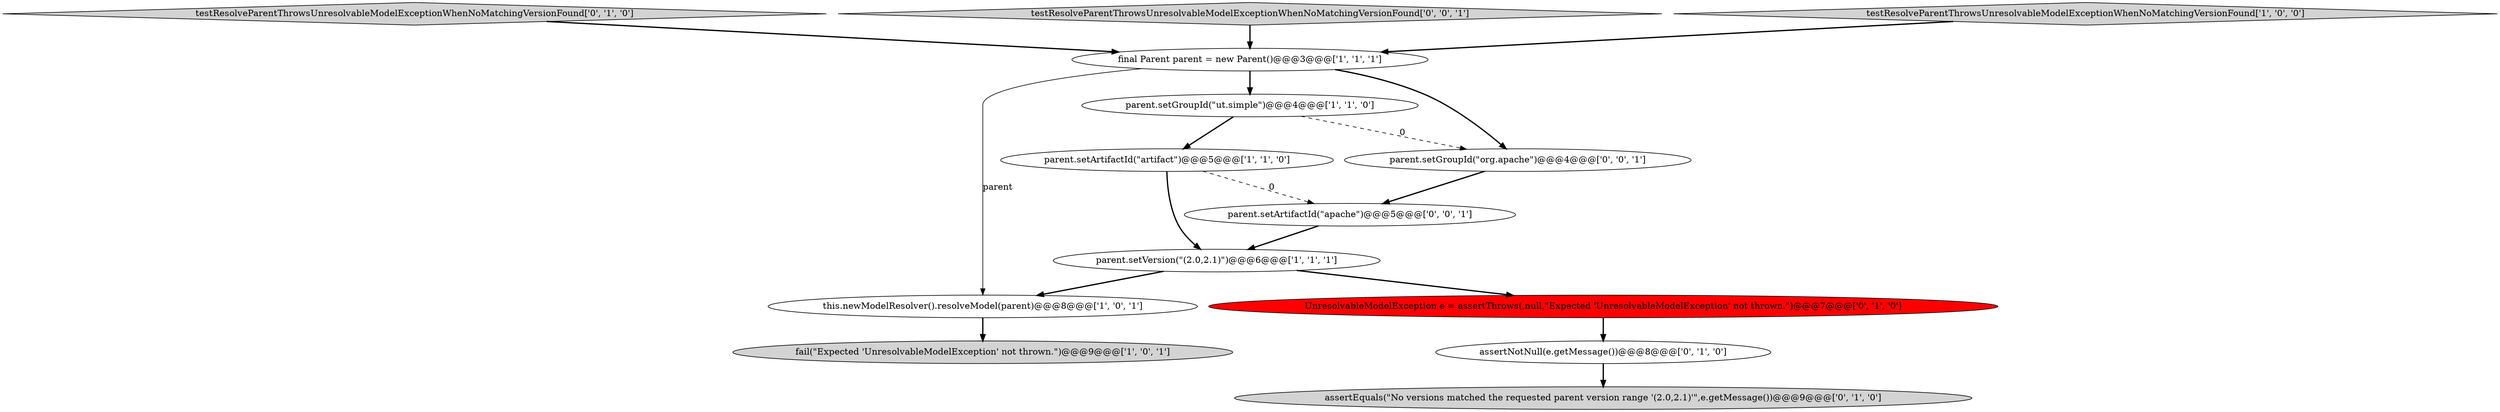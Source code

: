 digraph {
6 [style = filled, label = "parent.setGroupId(\"ut.simple\")@@@4@@@['1', '1', '0']", fillcolor = white, shape = ellipse image = "AAA0AAABBB1BBB"];
2 [style = filled, label = "final Parent parent = new Parent()@@@3@@@['1', '1', '1']", fillcolor = white, shape = ellipse image = "AAA0AAABBB1BBB"];
7 [style = filled, label = "testResolveParentThrowsUnresolvableModelExceptionWhenNoMatchingVersionFound['0', '1', '0']", fillcolor = lightgray, shape = diamond image = "AAA0AAABBB2BBB"];
10 [style = filled, label = "assertNotNull(e.getMessage())@@@8@@@['0', '1', '0']", fillcolor = white, shape = ellipse image = "AAA0AAABBB2BBB"];
0 [style = filled, label = "parent.setArtifactId(\"artifact\")@@@5@@@['1', '1', '0']", fillcolor = white, shape = ellipse image = "AAA0AAABBB1BBB"];
1 [style = filled, label = "this.newModelResolver().resolveModel(parent)@@@8@@@['1', '0', '1']", fillcolor = white, shape = ellipse image = "AAA0AAABBB1BBB"];
13 [style = filled, label = "parent.setArtifactId(\"apache\")@@@5@@@['0', '0', '1']", fillcolor = white, shape = ellipse image = "AAA0AAABBB3BBB"];
9 [style = filled, label = "assertEquals(\"No versions matched the requested parent version range '(2.0,2.1)'\",e.getMessage())@@@9@@@['0', '1', '0']", fillcolor = lightgray, shape = ellipse image = "AAA0AAABBB2BBB"];
4 [style = filled, label = "parent.setVersion(\"(2.0,2.1)\")@@@6@@@['1', '1', '1']", fillcolor = white, shape = ellipse image = "AAA0AAABBB1BBB"];
11 [style = filled, label = "testResolveParentThrowsUnresolvableModelExceptionWhenNoMatchingVersionFound['0', '0', '1']", fillcolor = lightgray, shape = diamond image = "AAA0AAABBB3BBB"];
3 [style = filled, label = "fail(\"Expected 'UnresolvableModelException' not thrown.\")@@@9@@@['1', '0', '1']", fillcolor = lightgray, shape = ellipse image = "AAA0AAABBB1BBB"];
8 [style = filled, label = "UnresolvableModelException e = assertThrows(,null,\"Expected 'UnresolvableModelException' not thrown.\")@@@7@@@['0', '1', '0']", fillcolor = red, shape = ellipse image = "AAA1AAABBB2BBB"];
12 [style = filled, label = "parent.setGroupId(\"org.apache\")@@@4@@@['0', '0', '1']", fillcolor = white, shape = ellipse image = "AAA0AAABBB3BBB"];
5 [style = filled, label = "testResolveParentThrowsUnresolvableModelExceptionWhenNoMatchingVersionFound['1', '0', '0']", fillcolor = lightgray, shape = diamond image = "AAA0AAABBB1BBB"];
1->3 [style = bold, label=""];
4->8 [style = bold, label=""];
8->10 [style = bold, label=""];
12->13 [style = bold, label=""];
5->2 [style = bold, label=""];
4->1 [style = bold, label=""];
10->9 [style = bold, label=""];
6->0 [style = bold, label=""];
0->13 [style = dashed, label="0"];
0->4 [style = bold, label=""];
7->2 [style = bold, label=""];
2->6 [style = bold, label=""];
2->1 [style = solid, label="parent"];
11->2 [style = bold, label=""];
6->12 [style = dashed, label="0"];
2->12 [style = bold, label=""];
13->4 [style = bold, label=""];
}
